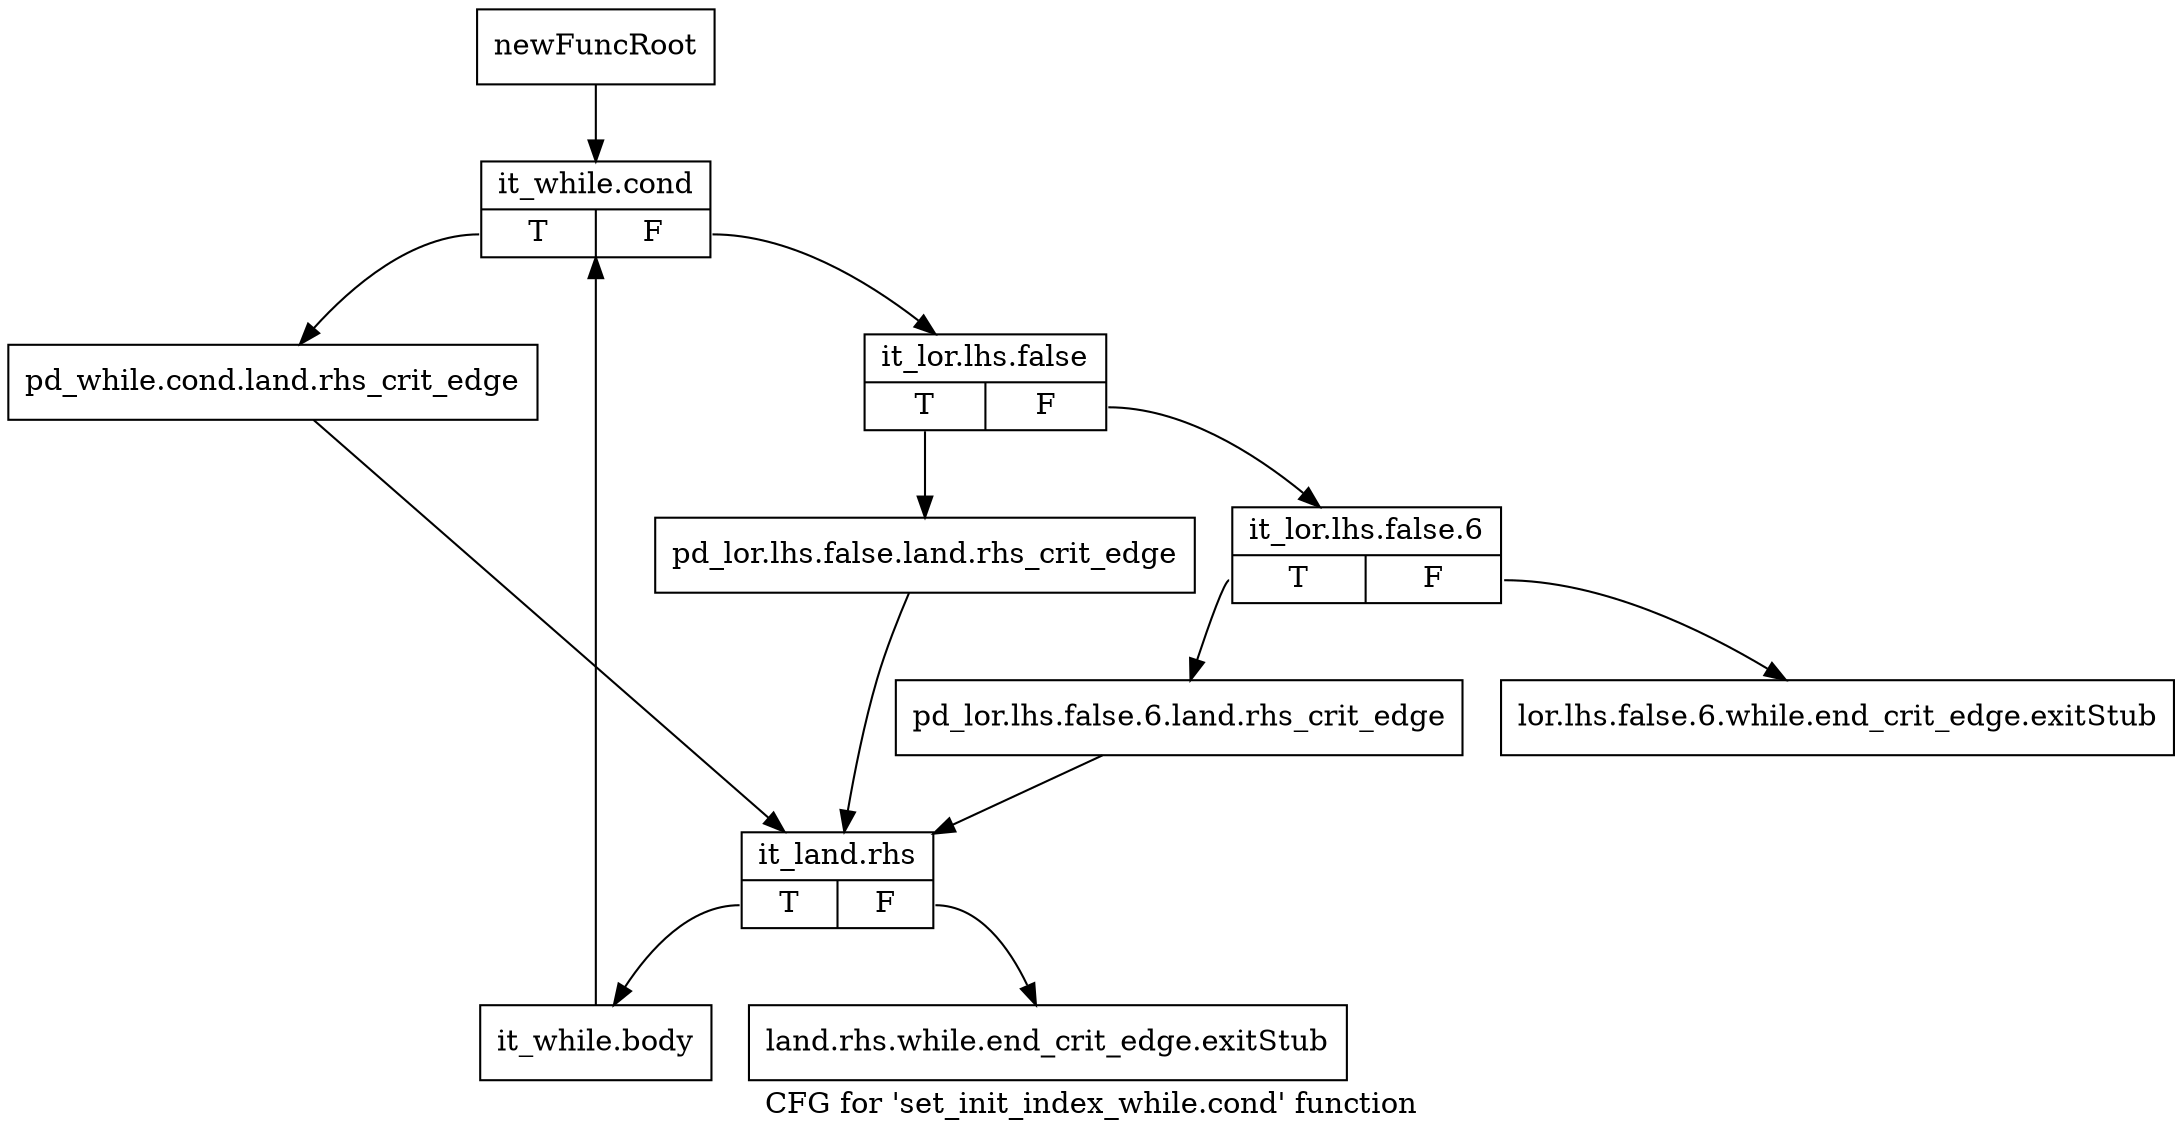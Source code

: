 digraph "CFG for 'set_init_index_while.cond' function" {
	label="CFG for 'set_init_index_while.cond' function";

	Node0xa09a520 [shape=record,label="{newFuncRoot}"];
	Node0xa09a520 -> Node0xa09a610;
	Node0xa09a570 [shape=record,label="{lor.lhs.false.6.while.end_crit_edge.exitStub}"];
	Node0xa09a5c0 [shape=record,label="{land.rhs.while.end_crit_edge.exitStub}"];
	Node0xa09a610 [shape=record,label="{it_while.cond|{<s0>T|<s1>F}}"];
	Node0xa09a610:s0 -> Node0xa09b030;
	Node0xa09a610:s1 -> Node0xa09a660;
	Node0xa09a660 [shape=record,label="{it_lor.lhs.false|{<s0>T|<s1>F}}"];
	Node0xa09a660:s0 -> Node0xa09a750;
	Node0xa09a660:s1 -> Node0xa09a6b0;
	Node0xa09a6b0 [shape=record,label="{it_lor.lhs.false.6|{<s0>T|<s1>F}}"];
	Node0xa09a6b0:s0 -> Node0xa09a700;
	Node0xa09a6b0:s1 -> Node0xa09a570;
	Node0xa09a700 [shape=record,label="{pd_lor.lhs.false.6.land.rhs_crit_edge}"];
	Node0xa09a700 -> Node0xa09b080;
	Node0xa09a750 [shape=record,label="{pd_lor.lhs.false.land.rhs_crit_edge}"];
	Node0xa09a750 -> Node0xa09b080;
	Node0xa09b030 [shape=record,label="{pd_while.cond.land.rhs_crit_edge}"];
	Node0xa09b030 -> Node0xa09b080;
	Node0xa09b080 [shape=record,label="{it_land.rhs|{<s0>T|<s1>F}}"];
	Node0xa09b080:s0 -> Node0xa09b0d0;
	Node0xa09b080:s1 -> Node0xa09a5c0;
	Node0xa09b0d0 [shape=record,label="{it_while.body}"];
	Node0xa09b0d0 -> Node0xa09a610;
}
